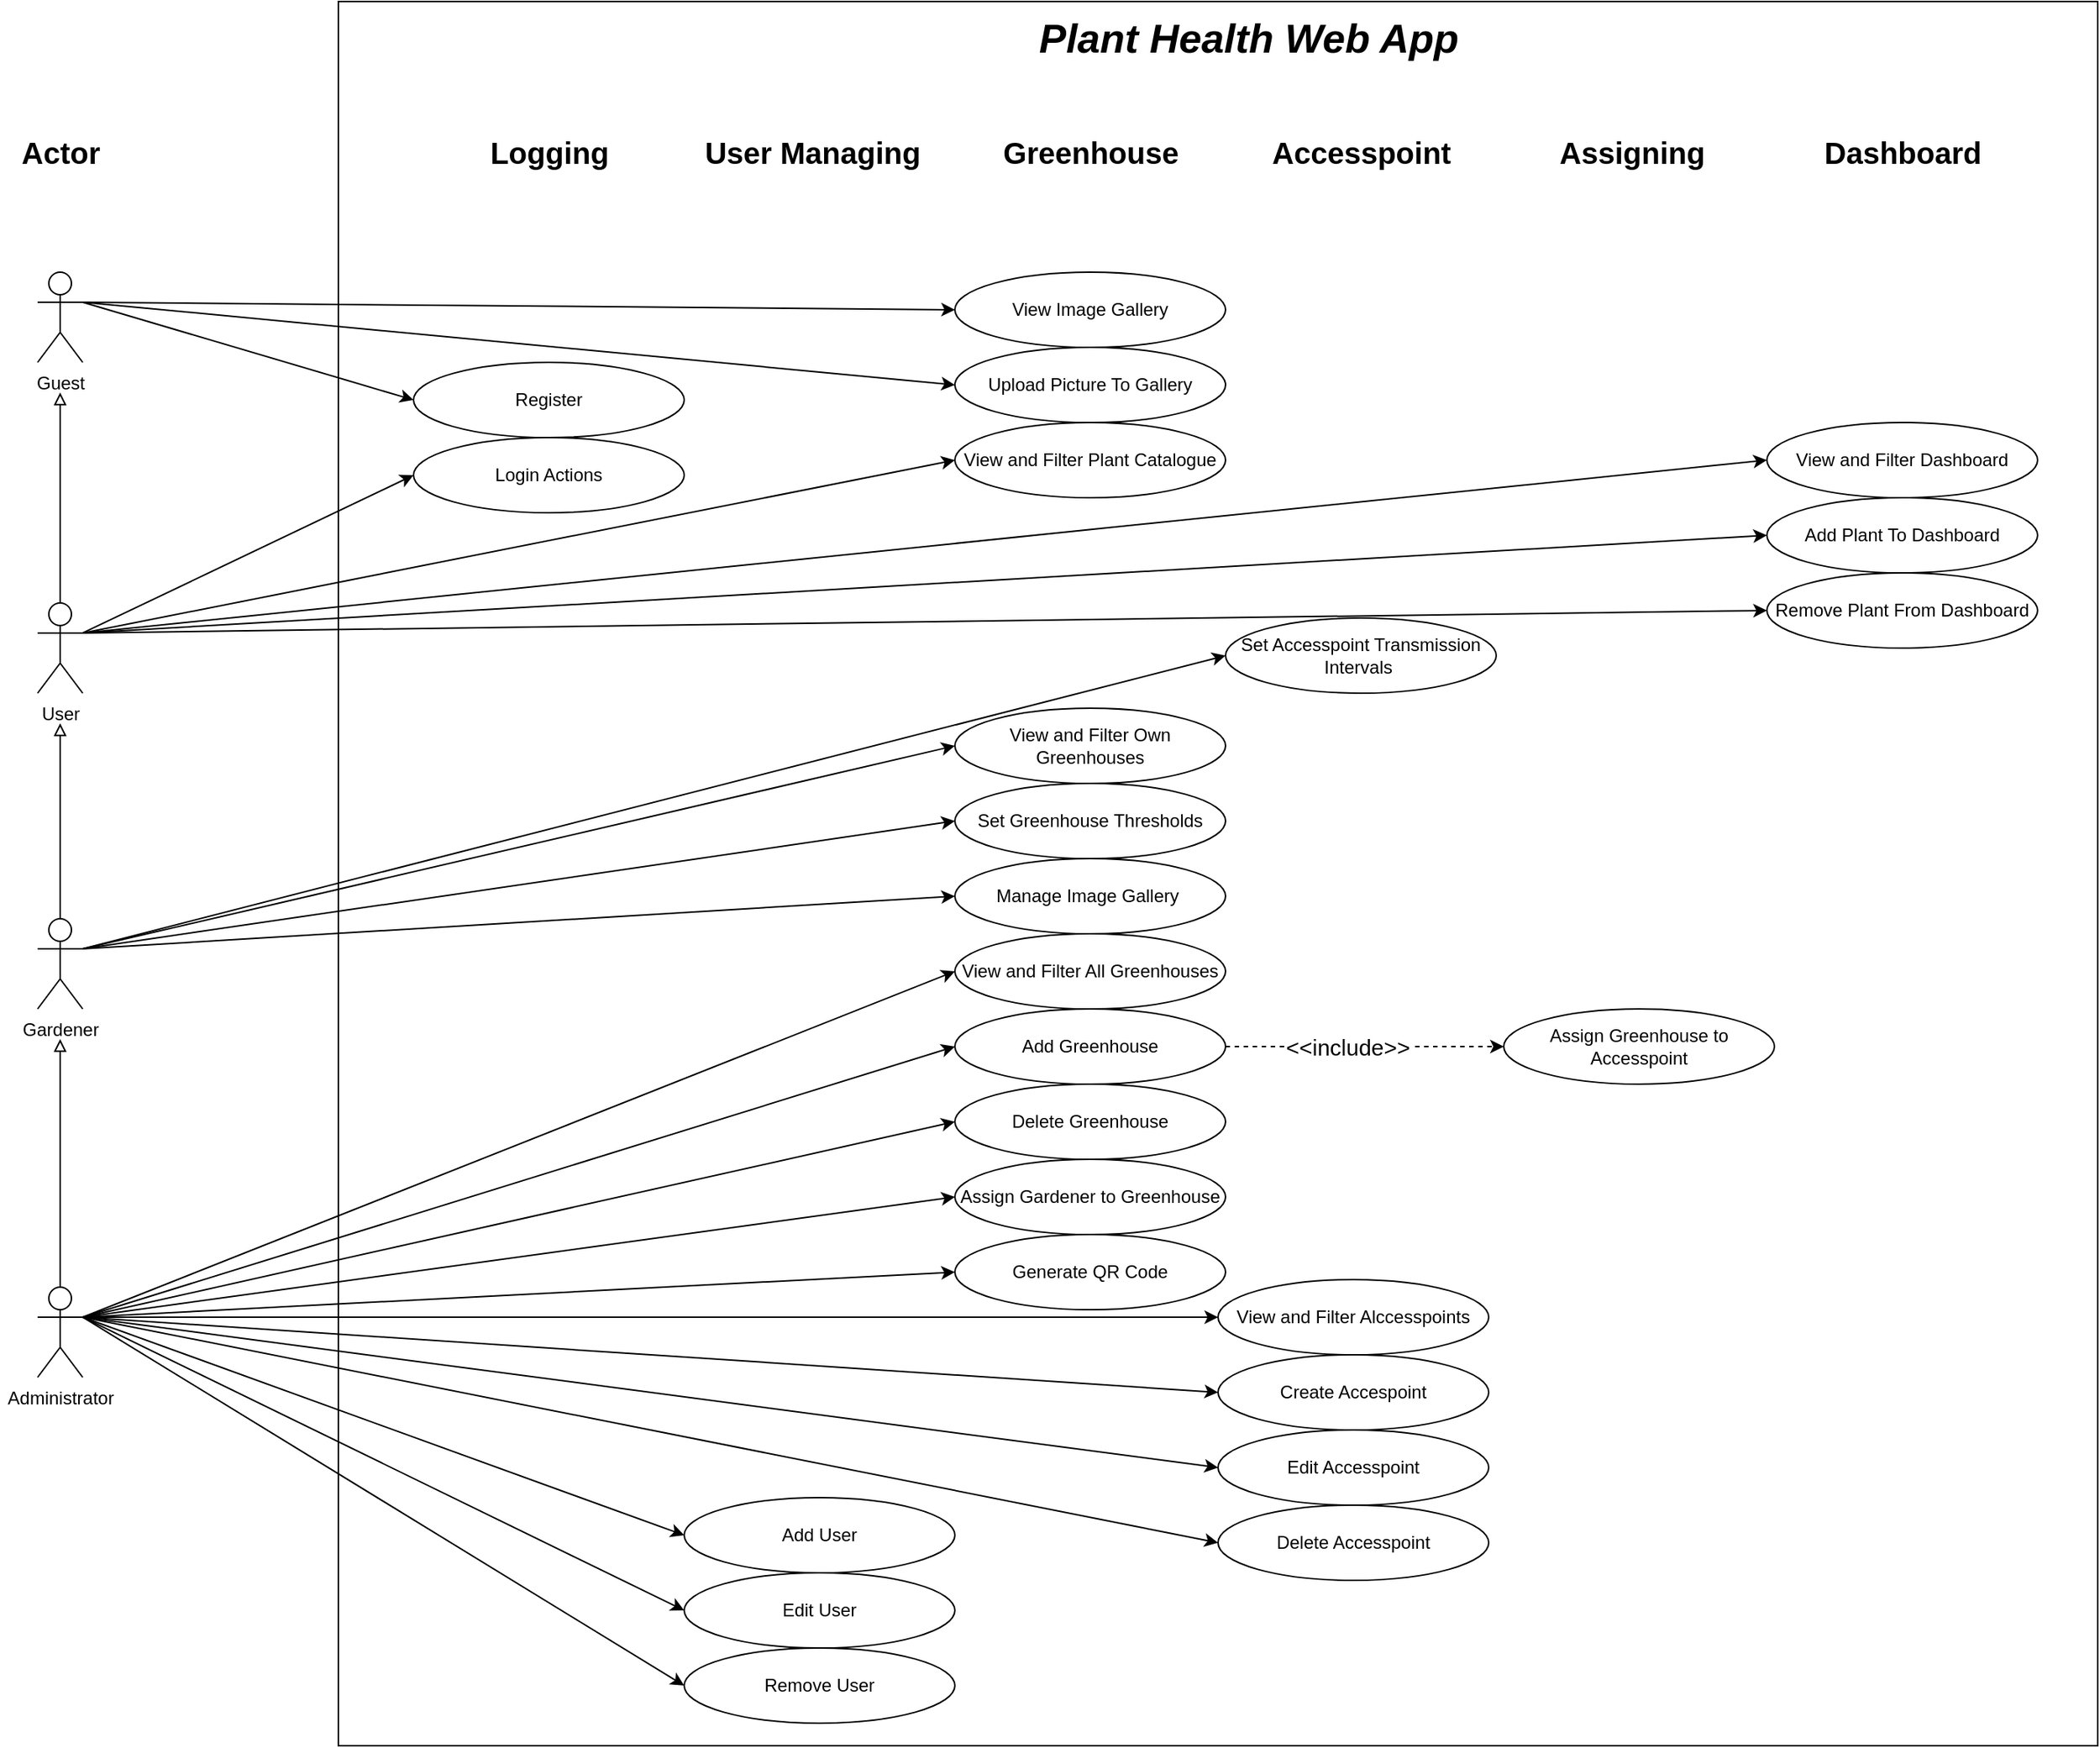 <mxfile version="21.1.7" type="device">
  <diagram name="Page-1" id="2YBvvXClWsGukQMizWep">
    <mxGraphModel dx="2923" dy="2357" grid="1" gridSize="10" guides="1" tooltips="1" connect="1" arrows="1" fold="1" page="1" pageScale="1" pageWidth="850" pageHeight="1100" math="0" shadow="0">
      <root>
        <mxCell id="0" />
        <mxCell id="1" parent="0" />
        <mxCell id="nNVV6iXkvTo8tEFnaiHL-19" value="" style="rounded=0;whiteSpace=wrap;html=1;direction=south;" parent="1" vertex="1">
          <mxGeometry x="-30" y="-160" width="1170" height="1160" as="geometry" />
        </mxCell>
        <mxCell id="xss07ACvVtE2y7tT9kN_-71" style="rounded=0;orthogonalLoop=1;jettySize=auto;html=1;exitX=1;exitY=0.333;exitDx=0;exitDy=0;exitPerimeter=0;entryX=0;entryY=0.5;entryDx=0;entryDy=0;" parent="1" source="xss07ACvVtE2y7tT9kN_-3" target="xss07ACvVtE2y7tT9kN_-18" edge="1">
          <mxGeometry relative="1" as="geometry" />
        </mxCell>
        <mxCell id="xss07ACvVtE2y7tT9kN_-72" style="rounded=0;orthogonalLoop=1;jettySize=auto;html=1;exitX=1;exitY=0.333;exitDx=0;exitDy=0;exitPerimeter=0;entryX=0;entryY=0.5;entryDx=0;entryDy=0;" parent="1" source="xss07ACvVtE2y7tT9kN_-3" target="xss07ACvVtE2y7tT9kN_-20" edge="1">
          <mxGeometry relative="1" as="geometry" />
        </mxCell>
        <mxCell id="xss07ACvVtE2y7tT9kN_-73" style="rounded=0;orthogonalLoop=1;jettySize=auto;html=1;exitX=1;exitY=0.333;exitDx=0;exitDy=0;exitPerimeter=0;entryX=0;entryY=0.5;entryDx=0;entryDy=0;" parent="1" source="xss07ACvVtE2y7tT9kN_-3" target="xss07ACvVtE2y7tT9kN_-21" edge="1">
          <mxGeometry relative="1" as="geometry" />
        </mxCell>
        <mxCell id="xss07ACvVtE2y7tT9kN_-74" style="rounded=0;orthogonalLoop=1;jettySize=auto;html=1;exitX=1;exitY=0.333;exitDx=0;exitDy=0;exitPerimeter=0;entryX=0;entryY=0.5;entryDx=0;entryDy=0;" parent="1" source="xss07ACvVtE2y7tT9kN_-3" target="xss07ACvVtE2y7tT9kN_-22" edge="1">
          <mxGeometry relative="1" as="geometry" />
        </mxCell>
        <mxCell id="xss07ACvVtE2y7tT9kN_-75" style="rounded=0;orthogonalLoop=1;jettySize=auto;html=1;exitX=1;exitY=0.333;exitDx=0;exitDy=0;exitPerimeter=0;entryX=0;entryY=0.5;entryDx=0;entryDy=0;" parent="1" source="xss07ACvVtE2y7tT9kN_-3" target="xss07ACvVtE2y7tT9kN_-23" edge="1">
          <mxGeometry relative="1" as="geometry" />
        </mxCell>
        <mxCell id="xss07ACvVtE2y7tT9kN_-79" style="rounded=0;orthogonalLoop=1;jettySize=auto;html=1;exitX=1;exitY=0.333;exitDx=0;exitDy=0;exitPerimeter=0;entryX=0;entryY=0.5;entryDx=0;entryDy=0;" parent="1" source="xss07ACvVtE2y7tT9kN_-3" target="xss07ACvVtE2y7tT9kN_-27" edge="1">
          <mxGeometry relative="1" as="geometry" />
        </mxCell>
        <mxCell id="xss07ACvVtE2y7tT9kN_-80" style="rounded=0;orthogonalLoop=1;jettySize=auto;html=1;exitX=1;exitY=0.333;exitDx=0;exitDy=0;exitPerimeter=0;entryX=0;entryY=0.5;entryDx=0;entryDy=0;" parent="1" source="xss07ACvVtE2y7tT9kN_-3" target="xss07ACvVtE2y7tT9kN_-28" edge="1">
          <mxGeometry relative="1" as="geometry" />
        </mxCell>
        <mxCell id="xss07ACvVtE2y7tT9kN_-81" style="rounded=0;orthogonalLoop=1;jettySize=auto;html=1;exitX=1;exitY=0.333;exitDx=0;exitDy=0;exitPerimeter=0;entryX=0;entryY=0.5;entryDx=0;entryDy=0;" parent="1" source="xss07ACvVtE2y7tT9kN_-3" target="xss07ACvVtE2y7tT9kN_-29" edge="1">
          <mxGeometry relative="1" as="geometry" />
        </mxCell>
        <mxCell id="xss07ACvVtE2y7tT9kN_-99" style="rounded=0;orthogonalLoop=1;jettySize=auto;html=1;exitX=1;exitY=0.333;exitDx=0;exitDy=0;exitPerimeter=0;entryX=0;entryY=0.5;entryDx=0;entryDy=0;" parent="1" source="xss07ACvVtE2y7tT9kN_-3" target="xss07ACvVtE2y7tT9kN_-98" edge="1">
          <mxGeometry relative="1" as="geometry" />
        </mxCell>
        <mxCell id="nNVV6iXkvTo8tEFnaiHL-10" style="edgeStyle=orthogonalEdgeStyle;rounded=0;orthogonalLoop=1;jettySize=auto;html=1;endArrow=block;endFill=0;" parent="1" source="xss07ACvVtE2y7tT9kN_-3" edge="1">
          <mxGeometry relative="1" as="geometry">
            <mxPoint x="-215" y="530" as="targetPoint" />
          </mxGeometry>
        </mxCell>
        <mxCell id="wqSd798n81m4m5qbmPEF-8" style="rounded=0;orthogonalLoop=1;jettySize=auto;html=1;exitX=1;exitY=0.333;exitDx=0;exitDy=0;exitPerimeter=0;entryX=0;entryY=0.5;entryDx=0;entryDy=0;" parent="1" source="xss07ACvVtE2y7tT9kN_-3" target="wqSd798n81m4m5qbmPEF-6" edge="1">
          <mxGeometry relative="1" as="geometry" />
        </mxCell>
        <mxCell id="wqSd798n81m4m5qbmPEF-10" style="rounded=0;orthogonalLoop=1;jettySize=auto;html=1;exitX=1;exitY=0.333;exitDx=0;exitDy=0;exitPerimeter=0;entryX=0;entryY=0.5;entryDx=0;entryDy=0;" parent="1" source="xss07ACvVtE2y7tT9kN_-3" target="wqSd798n81m4m5qbmPEF-9" edge="1">
          <mxGeometry relative="1" as="geometry" />
        </mxCell>
        <mxCell id="WpptqNo0F4I48oG-hTSi-6" style="rounded=0;orthogonalLoop=1;jettySize=auto;html=1;exitX=1;exitY=0.333;exitDx=0;exitDy=0;exitPerimeter=0;entryX=0;entryY=0.5;entryDx=0;entryDy=0;" parent="1" source="xss07ACvVtE2y7tT9kN_-3" target="WpptqNo0F4I48oG-hTSi-5" edge="1">
          <mxGeometry relative="1" as="geometry" />
        </mxCell>
        <mxCell id="xss07ACvVtE2y7tT9kN_-3" value="Administrator&lt;br&gt;" style="shape=umlActor;verticalLabelPosition=bottom;verticalAlign=top;html=1;outlineConnect=0;" parent="1" vertex="1">
          <mxGeometry x="-230" y="695" width="30" height="60" as="geometry" />
        </mxCell>
        <mxCell id="xss07ACvVtE2y7tT9kN_-84" style="rounded=0;orthogonalLoop=1;jettySize=auto;html=1;exitX=1;exitY=0.333;exitDx=0;exitDy=0;exitPerimeter=0;entryX=0;entryY=0.5;entryDx=0;entryDy=0;" parent="1" source="xss07ACvVtE2y7tT9kN_-4" target="xss07ACvVtE2y7tT9kN_-33" edge="1">
          <mxGeometry relative="1" as="geometry" />
        </mxCell>
        <mxCell id="xss07ACvVtE2y7tT9kN_-85" style="rounded=0;orthogonalLoop=1;jettySize=auto;html=1;exitX=1;exitY=0.333;exitDx=0;exitDy=0;exitPerimeter=0;entryX=0;entryY=0.5;entryDx=0;entryDy=0;" parent="1" source="xss07ACvVtE2y7tT9kN_-4" target="xss07ACvVtE2y7tT9kN_-34" edge="1">
          <mxGeometry relative="1" as="geometry" />
        </mxCell>
        <mxCell id="xss07ACvVtE2y7tT9kN_-87" style="rounded=0;orthogonalLoop=1;jettySize=auto;html=1;exitX=1;exitY=0.333;exitDx=0;exitDy=0;exitPerimeter=0;entryX=0;entryY=0.5;entryDx=0;entryDy=0;" parent="1" source="xss07ACvVtE2y7tT9kN_-4" target="xss07ACvVtE2y7tT9kN_-35" edge="1">
          <mxGeometry relative="1" as="geometry" />
        </mxCell>
        <mxCell id="nNVV6iXkvTo8tEFnaiHL-9" style="edgeStyle=orthogonalEdgeStyle;rounded=0;orthogonalLoop=1;jettySize=auto;html=1;endArrow=block;endFill=0;" parent="1" source="xss07ACvVtE2y7tT9kN_-4" edge="1">
          <mxGeometry relative="1" as="geometry">
            <mxPoint x="-215" y="320" as="targetPoint" />
          </mxGeometry>
        </mxCell>
        <mxCell id="wqSd798n81m4m5qbmPEF-7" style="rounded=0;orthogonalLoop=1;jettySize=auto;html=1;exitX=1;exitY=0.333;exitDx=0;exitDy=0;exitPerimeter=0;entryX=0;entryY=0.5;entryDx=0;entryDy=0;" parent="1" source="xss07ACvVtE2y7tT9kN_-4" target="wqSd798n81m4m5qbmPEF-5" edge="1">
          <mxGeometry relative="1" as="geometry" />
        </mxCell>
        <mxCell id="xss07ACvVtE2y7tT9kN_-4" value="Gardener" style="shape=umlActor;verticalLabelPosition=bottom;verticalAlign=top;html=1;outlineConnect=0;" parent="1" vertex="1">
          <mxGeometry x="-230" y="450" width="30" height="60" as="geometry" />
        </mxCell>
        <mxCell id="xss07ACvVtE2y7tT9kN_-91" style="rounded=0;orthogonalLoop=1;jettySize=auto;html=1;exitX=1;exitY=0.333;exitDx=0;exitDy=0;exitPerimeter=0;entryX=0;entryY=0.5;entryDx=0;entryDy=0;" parent="1" source="xss07ACvVtE2y7tT9kN_-16" target="xss07ACvVtE2y7tT9kN_-54" edge="1">
          <mxGeometry relative="1" as="geometry" />
        </mxCell>
        <mxCell id="xss07ACvVtE2y7tT9kN_-95" style="rounded=0;orthogonalLoop=1;jettySize=auto;html=1;exitX=1;exitY=0.333;exitDx=0;exitDy=0;exitPerimeter=0;entryX=0;entryY=0.5;entryDx=0;entryDy=0;" parent="1" source="xss07ACvVtE2y7tT9kN_-16" target="xss07ACvVtE2y7tT9kN_-36" edge="1">
          <mxGeometry relative="1" as="geometry" />
        </mxCell>
        <mxCell id="xss07ACvVtE2y7tT9kN_-96" style="rounded=0;orthogonalLoop=1;jettySize=auto;html=1;exitX=1;exitY=0.333;exitDx=0;exitDy=0;exitPerimeter=0;entryX=0;entryY=0.5;entryDx=0;entryDy=0;" parent="1" source="xss07ACvVtE2y7tT9kN_-16" target="xss07ACvVtE2y7tT9kN_-37" edge="1">
          <mxGeometry relative="1" as="geometry" />
        </mxCell>
        <mxCell id="nNVV6iXkvTo8tEFnaiHL-8" style="edgeStyle=orthogonalEdgeStyle;rounded=0;orthogonalLoop=1;jettySize=auto;html=1;endArrow=block;endFill=0;" parent="1" source="xss07ACvVtE2y7tT9kN_-16" edge="1">
          <mxGeometry relative="1" as="geometry">
            <mxPoint x="-215" y="100" as="targetPoint" />
          </mxGeometry>
        </mxCell>
        <mxCell id="wqSd798n81m4m5qbmPEF-2" style="rounded=0;orthogonalLoop=1;jettySize=auto;html=1;exitX=1;exitY=0.333;exitDx=0;exitDy=0;exitPerimeter=0;entryX=0;entryY=0.5;entryDx=0;entryDy=0;" parent="1" source="xss07ACvVtE2y7tT9kN_-16" target="wqSd798n81m4m5qbmPEF-1" edge="1">
          <mxGeometry relative="1" as="geometry" />
        </mxCell>
        <mxCell id="wqSd798n81m4m5qbmPEF-4" style="rounded=0;orthogonalLoop=1;jettySize=auto;html=1;exitX=1;exitY=0.333;exitDx=0;exitDy=0;exitPerimeter=0;entryX=0;entryY=0.5;entryDx=0;entryDy=0;" parent="1" source="xss07ACvVtE2y7tT9kN_-16" target="wqSd798n81m4m5qbmPEF-3" edge="1">
          <mxGeometry relative="1" as="geometry" />
        </mxCell>
        <mxCell id="xss07ACvVtE2y7tT9kN_-16" value="User" style="shape=umlActor;verticalLabelPosition=bottom;verticalAlign=top;html=1;outlineConnect=0;" parent="1" vertex="1">
          <mxGeometry x="-230" y="240" width="30" height="60" as="geometry" />
        </mxCell>
        <mxCell id="xss07ACvVtE2y7tT9kN_-97" style="rounded=0;orthogonalLoop=1;jettySize=auto;html=1;exitX=1;exitY=0.333;exitDx=0;exitDy=0;exitPerimeter=0;entryX=0;entryY=0.5;entryDx=0;entryDy=0;" parent="1" source="xss07ACvVtE2y7tT9kN_-17" target="xss07ACvVtE2y7tT9kN_-38" edge="1">
          <mxGeometry relative="1" as="geometry" />
        </mxCell>
        <mxCell id="nNVV6iXkvTo8tEFnaiHL-4" style="rounded=0;orthogonalLoop=1;jettySize=auto;html=1;exitX=1;exitY=0.333;exitDx=0;exitDy=0;exitPerimeter=0;entryX=0;entryY=0.5;entryDx=0;entryDy=0;" parent="1" source="xss07ACvVtE2y7tT9kN_-17" target="xss07ACvVtE2y7tT9kN_-39" edge="1">
          <mxGeometry relative="1" as="geometry" />
        </mxCell>
        <mxCell id="WpptqNo0F4I48oG-hTSi-2" style="rounded=0;orthogonalLoop=1;jettySize=auto;html=1;exitX=1;exitY=0.333;exitDx=0;exitDy=0;exitPerimeter=0;entryX=0;entryY=0.5;entryDx=0;entryDy=0;" parent="1" source="xss07ACvVtE2y7tT9kN_-17" target="WpptqNo0F4I48oG-hTSi-1" edge="1">
          <mxGeometry relative="1" as="geometry" />
        </mxCell>
        <mxCell id="xss07ACvVtE2y7tT9kN_-17" value="Guest" style="shape=umlActor;verticalLabelPosition=bottom;verticalAlign=top;html=1;outlineConnect=0;" parent="1" vertex="1">
          <mxGeometry x="-230" y="20" width="30" height="60" as="geometry" />
        </mxCell>
        <mxCell id="xss07ACvVtE2y7tT9kN_-18" value="Add User" style="ellipse;whiteSpace=wrap;html=1;" parent="1" vertex="1">
          <mxGeometry x="200" y="835" width="180" height="50" as="geometry" />
        </mxCell>
        <mxCell id="xss07ACvVtE2y7tT9kN_-20" value="Edit User" style="ellipse;whiteSpace=wrap;html=1;" parent="1" vertex="1">
          <mxGeometry x="200" y="885" width="180" height="50" as="geometry" />
        </mxCell>
        <mxCell id="xss07ACvVtE2y7tT9kN_-21" value="Remove User" style="ellipse;whiteSpace=wrap;html=1;" parent="1" vertex="1">
          <mxGeometry x="200" y="935" width="180" height="50" as="geometry" />
        </mxCell>
        <mxCell id="nNVV6iXkvTo8tEFnaiHL-11" style="edgeStyle=orthogonalEdgeStyle;rounded=0;orthogonalLoop=1;jettySize=auto;html=1;exitX=1;exitY=0.5;exitDx=0;exitDy=0;entryX=0;entryY=0.5;entryDx=0;entryDy=0;dashed=1;" parent="1" source="xss07ACvVtE2y7tT9kN_-22" edge="1">
          <mxGeometry relative="1" as="geometry">
            <Array as="points">
              <mxPoint x="707.5" y="535" />
              <mxPoint x="707.5" y="535" />
            </Array>
            <mxPoint x="745" y="535" as="targetPoint" />
          </mxGeometry>
        </mxCell>
        <mxCell id="BZSnFHpXk6T8EBiTEm1m-1" value="&lt;font style=&quot;font-size: 15px;&quot;&gt;&amp;lt;&amp;lt;include&amp;gt;&amp;gt;&lt;/font&gt;" style="edgeLabel;html=1;align=center;verticalAlign=middle;resizable=0;points=[];" parent="nNVV6iXkvTo8tEFnaiHL-11" vertex="1" connectable="0">
          <mxGeometry x="-0.61" relative="1" as="geometry">
            <mxPoint x="45" as="offset" />
          </mxGeometry>
        </mxCell>
        <mxCell id="xss07ACvVtE2y7tT9kN_-22" value="Add Greenhouse" style="ellipse;whiteSpace=wrap;html=1;" parent="1" vertex="1">
          <mxGeometry x="380" y="510" width="180" height="50" as="geometry" />
        </mxCell>
        <mxCell id="xss07ACvVtE2y7tT9kN_-23" value="Delete Greenhouse" style="ellipse;whiteSpace=wrap;html=1;" parent="1" vertex="1">
          <mxGeometry x="380" y="560" width="180" height="50" as="geometry" />
        </mxCell>
        <mxCell id="xss07ACvVtE2y7tT9kN_-27" value="Create Accespoint" style="ellipse;whiteSpace=wrap;html=1;" parent="1" vertex="1">
          <mxGeometry x="555" y="740" width="180" height="50" as="geometry" />
        </mxCell>
        <mxCell id="xss07ACvVtE2y7tT9kN_-28" value="Edit Accesspoint" style="ellipse;whiteSpace=wrap;html=1;" parent="1" vertex="1">
          <mxGeometry x="555" y="790" width="180" height="50" as="geometry" />
        </mxCell>
        <mxCell id="xss07ACvVtE2y7tT9kN_-29" value="Delete Accesspoint" style="ellipse;whiteSpace=wrap;html=1;" parent="1" vertex="1">
          <mxGeometry x="555" y="840" width="180" height="50" as="geometry" />
        </mxCell>
        <mxCell id="xss07ACvVtE2y7tT9kN_-33" value="Set Accesspoint Transmission Intervals&amp;nbsp;" style="ellipse;whiteSpace=wrap;html=1;" parent="1" vertex="1">
          <mxGeometry x="560" y="250" width="180" height="50" as="geometry" />
        </mxCell>
        <mxCell id="xss07ACvVtE2y7tT9kN_-34" value="Set Greenhouse Thresholds" style="ellipse;whiteSpace=wrap;html=1;" parent="1" vertex="1">
          <mxGeometry x="380" y="360" width="180" height="50" as="geometry" />
        </mxCell>
        <mxCell id="xss07ACvVtE2y7tT9kN_-35" value="Manage Image Gallery&amp;nbsp;" style="ellipse;whiteSpace=wrap;html=1;" parent="1" vertex="1">
          <mxGeometry x="380" y="410" width="180" height="50" as="geometry" />
        </mxCell>
        <mxCell id="xss07ACvVtE2y7tT9kN_-36" value="Add Plant To Dashboard" style="ellipse;whiteSpace=wrap;html=1;" parent="1" vertex="1">
          <mxGeometry x="920" y="170" width="180" height="50" as="geometry" />
        </mxCell>
        <mxCell id="xss07ACvVtE2y7tT9kN_-37" value="Remove Plant From Dashboard" style="ellipse;whiteSpace=wrap;html=1;" parent="1" vertex="1">
          <mxGeometry x="920" y="220" width="180" height="50" as="geometry" />
        </mxCell>
        <mxCell id="xss07ACvVtE2y7tT9kN_-38" value="Upload Picture To Gallery" style="ellipse;whiteSpace=wrap;html=1;" parent="1" vertex="1">
          <mxGeometry x="380" y="70" width="180" height="50" as="geometry" />
        </mxCell>
        <mxCell id="xss07ACvVtE2y7tT9kN_-39" value="Register" style="ellipse;whiteSpace=wrap;html=1;" parent="1" vertex="1">
          <mxGeometry x="20" y="80" width="180" height="50" as="geometry" />
        </mxCell>
        <mxCell id="xss07ACvVtE2y7tT9kN_-54" value="Login Actions" style="ellipse;whiteSpace=wrap;html=1;" parent="1" vertex="1">
          <mxGeometry x="20" y="130" width="180" height="50" as="geometry" />
        </mxCell>
        <mxCell id="xss07ACvVtE2y7tT9kN_-64" value="&lt;font size=&quot;1&quot; style=&quot;&quot;&gt;&lt;b style=&quot;font-size: 20px;&quot;&gt;Actor&lt;/b&gt;&lt;/font&gt;" style="text;html=1;align=center;verticalAlign=middle;resizable=0;points=[];autosize=1;strokeColor=none;fillColor=none;" parent="1" vertex="1">
          <mxGeometry x="-255" y="-80" width="80" height="40" as="geometry" />
        </mxCell>
        <mxCell id="xss07ACvVtE2y7tT9kN_-65" value="&lt;font size=&quot;1&quot; style=&quot;&quot;&gt;&lt;b style=&quot;font-size: 20px;&quot;&gt;User Managing&lt;/b&gt;&lt;/font&gt;" style="text;html=1;align=center;verticalAlign=middle;resizable=0;points=[];autosize=1;strokeColor=none;fillColor=none;" parent="1" vertex="1">
          <mxGeometry x="200" y="-80" width="170" height="40" as="geometry" />
        </mxCell>
        <mxCell id="xss07ACvVtE2y7tT9kN_-66" value="&lt;font size=&quot;1&quot; style=&quot;&quot;&gt;&lt;b style=&quot;font-size: 20px;&quot;&gt;Greenhouse&lt;/b&gt;&lt;/font&gt;" style="text;html=1;align=center;verticalAlign=middle;resizable=0;points=[];autosize=1;strokeColor=none;fillColor=none;" parent="1" vertex="1">
          <mxGeometry x="400" y="-80" width="140" height="40" as="geometry" />
        </mxCell>
        <mxCell id="xss07ACvVtE2y7tT9kN_-67" value="&lt;font size=&quot;1&quot; style=&quot;&quot;&gt;&lt;b style=&quot;font-size: 20px;&quot;&gt;Accesspoint&lt;/b&gt;&lt;/font&gt;" style="text;html=1;align=center;verticalAlign=middle;resizable=0;points=[];autosize=1;strokeColor=none;fillColor=none;" parent="1" vertex="1">
          <mxGeometry x="580" y="-80" width="140" height="40" as="geometry" />
        </mxCell>
        <mxCell id="xss07ACvVtE2y7tT9kN_-68" value="&lt;font size=&quot;1&quot; style=&quot;&quot;&gt;&lt;b style=&quot;font-size: 20px;&quot;&gt;Assigning&lt;/b&gt;&lt;/font&gt;" style="text;html=1;align=center;verticalAlign=middle;resizable=0;points=[];autosize=1;strokeColor=none;fillColor=none;" parent="1" vertex="1">
          <mxGeometry x="770" y="-80" width="120" height="40" as="geometry" />
        </mxCell>
        <mxCell id="xss07ACvVtE2y7tT9kN_-69" value="&lt;font size=&quot;1&quot; style=&quot;&quot;&gt;&lt;b style=&quot;font-size: 20px;&quot;&gt;Dashboard&lt;/b&gt;&lt;/font&gt;" style="text;html=1;align=center;verticalAlign=middle;resizable=0;points=[];autosize=1;strokeColor=none;fillColor=none;" parent="1" vertex="1">
          <mxGeometry x="945" y="-80" width="130" height="40" as="geometry" />
        </mxCell>
        <mxCell id="xss07ACvVtE2y7tT9kN_-70" value="&lt;font size=&quot;1&quot; style=&quot;&quot;&gt;&lt;b style=&quot;font-size: 20px;&quot;&gt;Logging&lt;/b&gt;&lt;/font&gt;" style="text;html=1;align=center;verticalAlign=middle;resizable=0;points=[];autosize=1;strokeColor=none;fillColor=none;" parent="1" vertex="1">
          <mxGeometry x="60" y="-80" width="100" height="40" as="geometry" />
        </mxCell>
        <mxCell id="xss07ACvVtE2y7tT9kN_-98" value="Assign Gardener to Greenhouse" style="ellipse;whiteSpace=wrap;html=1;" parent="1" vertex="1">
          <mxGeometry x="380" y="610" width="180" height="50" as="geometry" />
        </mxCell>
        <mxCell id="xss07ACvVtE2y7tT9kN_-103" value="Assign Greenhouse to Accesspoint" style="ellipse;whiteSpace=wrap;html=1;" parent="1" vertex="1">
          <mxGeometry x="745" y="510" width="180" height="50" as="geometry" />
        </mxCell>
        <mxCell id="xss07ACvVtE2y7tT9kN_-110" value="&lt;font size=&quot;1&quot; style=&quot;&quot;&gt;&lt;b style=&quot;&quot;&gt;&lt;i style=&quot;font-size: 27px;&quot;&gt;Plant Health Web App&lt;/i&gt;&lt;/b&gt;&lt;/font&gt;" style="text;html=1;align=center;verticalAlign=middle;resizable=0;points=[];autosize=1;strokeColor=none;fillColor=none;" parent="1" vertex="1">
          <mxGeometry x="425" y="-160" width="300" height="50" as="geometry" />
        </mxCell>
        <mxCell id="wqSd798n81m4m5qbmPEF-1" value="View and Filter Plant Catalogue" style="ellipse;whiteSpace=wrap;html=1;" parent="1" vertex="1">
          <mxGeometry x="380" y="120" width="180" height="50" as="geometry" />
        </mxCell>
        <mxCell id="wqSd798n81m4m5qbmPEF-3" value="View and Filter Dashboard" style="ellipse;whiteSpace=wrap;html=1;" parent="1" vertex="1">
          <mxGeometry x="920" y="120" width="180" height="50" as="geometry" />
        </mxCell>
        <mxCell id="wqSd798n81m4m5qbmPEF-5" value="View and Filter Own Greenhouses" style="ellipse;whiteSpace=wrap;html=1;" parent="1" vertex="1">
          <mxGeometry x="380" y="310" width="180" height="50" as="geometry" />
        </mxCell>
        <mxCell id="wqSd798n81m4m5qbmPEF-6" value="View and Filter All Greenhouses" style="ellipse;whiteSpace=wrap;html=1;" parent="1" vertex="1">
          <mxGeometry x="380" y="460" width="180" height="50" as="geometry" />
        </mxCell>
        <mxCell id="wqSd798n81m4m5qbmPEF-9" value="View and Filter Alccesspoints" style="ellipse;whiteSpace=wrap;html=1;" parent="1" vertex="1">
          <mxGeometry x="555" y="690" width="180" height="50" as="geometry" />
        </mxCell>
        <mxCell id="WpptqNo0F4I48oG-hTSi-1" value="View Image Gallery" style="ellipse;whiteSpace=wrap;html=1;" parent="1" vertex="1">
          <mxGeometry x="380" y="20" width="180" height="50" as="geometry" />
        </mxCell>
        <mxCell id="WpptqNo0F4I48oG-hTSi-5" value="Generate QR Code" style="ellipse;whiteSpace=wrap;html=1;" parent="1" vertex="1">
          <mxGeometry x="380" y="660" width="180" height="50" as="geometry" />
        </mxCell>
      </root>
    </mxGraphModel>
  </diagram>
</mxfile>
